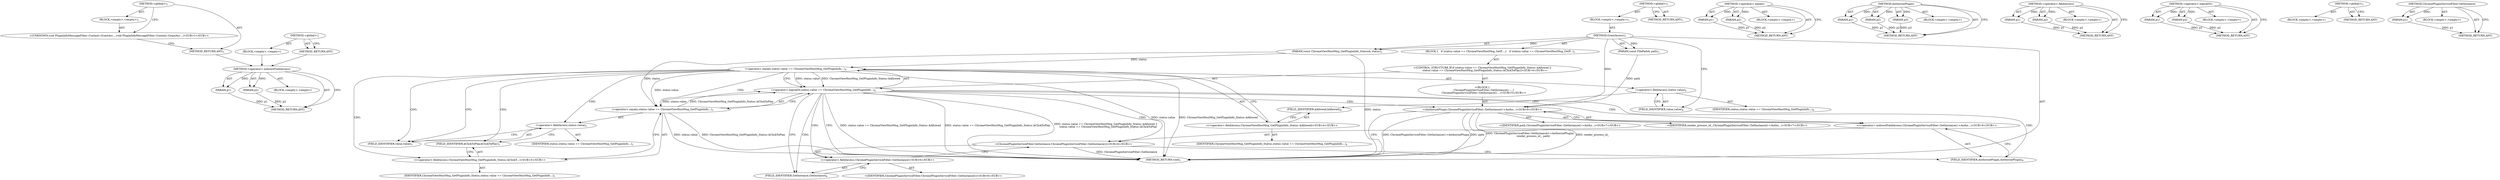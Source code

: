 digraph "&lt;global&gt;" {
vulnerable_78 [label=<(METHOD,&lt;operator&gt;.indirectFieldAccess)>];
vulnerable_79 [label=<(PARAM,p1)>];
vulnerable_80 [label=<(PARAM,p2)>];
vulnerable_81 [label=<(BLOCK,&lt;empty&gt;,&lt;empty&gt;)>];
vulnerable_82 [label=<(METHOD_RETURN,ANY)>];
vulnerable_6 [label=<(METHOD,&lt;global&gt;)<SUB>1</SUB>>];
vulnerable_7 [label=<(BLOCK,&lt;empty&gt;,&lt;empty&gt;)<SUB>1</SUB>>];
vulnerable_8 [label=<(METHOD,GrantAccess)<SUB>1</SUB>>];
vulnerable_9 [label=<(PARAM,const ChromeViewHostMsg_GetPluginInfo_Status&amp; status)<SUB>2</SUB>>];
vulnerable_10 [label=<(PARAM,const FilePath&amp; path)<SUB>3</SUB>>];
vulnerable_11 [label=<(BLOCK,{
   if (status.value == ChromeViewHostMsg_GetP...,{
   if (status.value == ChromeViewHostMsg_GetP...)<SUB>3</SUB>>];
vulnerable_12 [label="<(CONTROL_STRUCTURE,IF,if (status.value == ChromeViewHostMsg_GetPluginInfo_Status::kAllowed ||
      status.value == ChromeViewHostMsg_GetPluginInfo_Status::kClickToPlay))<SUB>4</SUB>>"];
vulnerable_13 [label=<(&lt;operator&gt;.logicalOr,status.value == ChromeViewHostMsg_GetPluginInfo...)<SUB>4</SUB>>];
vulnerable_14 [label=<(&lt;operator&gt;.equals,status.value == ChromeViewHostMsg_GetPluginInfo...)<SUB>4</SUB>>];
vulnerable_15 [label=<(&lt;operator&gt;.fieldAccess,status.value)<SUB>4</SUB>>];
vulnerable_16 [label=<(IDENTIFIER,status,status.value == ChromeViewHostMsg_GetPluginInfo...)<SUB>4</SUB>>];
vulnerable_17 [label=<(FIELD_IDENTIFIER,value,value)<SUB>4</SUB>>];
vulnerable_18 [label="<(&lt;operator&gt;.fieldAccess,ChromeViewHostMsg_GetPluginInfo_Status::kAllowed)<SUB>4</SUB>>"];
vulnerable_19 [label=<(IDENTIFIER,ChromeViewHostMsg_GetPluginInfo_Status,status.value == ChromeViewHostMsg_GetPluginInfo...)<SUB>4</SUB>>];
vulnerable_20 [label=<(FIELD_IDENTIFIER,kAllowed,kAllowed)<SUB>4</SUB>>];
vulnerable_21 [label=<(&lt;operator&gt;.equals,status.value == ChromeViewHostMsg_GetPluginInfo...)<SUB>5</SUB>>];
vulnerable_22 [label=<(&lt;operator&gt;.fieldAccess,status.value)<SUB>5</SUB>>];
vulnerable_23 [label=<(IDENTIFIER,status,status.value == ChromeViewHostMsg_GetPluginInfo...)<SUB>5</SUB>>];
vulnerable_24 [label=<(FIELD_IDENTIFIER,value,value)<SUB>5</SUB>>];
vulnerable_25 [label="<(&lt;operator&gt;.fieldAccess,ChromeViewHostMsg_GetPluginInfo_Status::kClickT...)<SUB>5</SUB>>"];
vulnerable_26 [label=<(IDENTIFIER,ChromeViewHostMsg_GetPluginInfo_Status,status.value == ChromeViewHostMsg_GetPluginInfo...)<SUB>5</SUB>>];
vulnerable_27 [label=<(FIELD_IDENTIFIER,kClickToPlay,kClickToPlay)<SUB>5</SUB>>];
vulnerable_28 [label="<(BLOCK,{
    ChromePluginServiceFilter::GetInstance()-...,{
    ChromePluginServiceFilter::GetInstance()-...)<SUB>5</SUB>>"];
vulnerable_29 [label="<(AuthorizePlugin,ChromePluginServiceFilter::GetInstance()-&gt;Autho...)<SUB>6</SUB>>"];
vulnerable_30 [label="<(&lt;operator&gt;.indirectFieldAccess,ChromePluginServiceFilter::GetInstance()-&gt;Autho...)<SUB>6</SUB>>"];
vulnerable_31 [label="<(ChromePluginServiceFilter.GetInstance,ChromePluginServiceFilter::GetInstance())<SUB>6</SUB>>"];
vulnerable_32 [label="<(&lt;operator&gt;.fieldAccess,ChromePluginServiceFilter::GetInstance)<SUB>6</SUB>>"];
vulnerable_33 [label="<(IDENTIFIER,ChromePluginServiceFilter,ChromePluginServiceFilter::GetInstance())<SUB>6</SUB>>"];
vulnerable_34 [label=<(FIELD_IDENTIFIER,GetInstance,GetInstance)<SUB>6</SUB>>];
vulnerable_35 [label=<(FIELD_IDENTIFIER,AuthorizePlugin,AuthorizePlugin)<SUB>6</SUB>>];
vulnerable_36 [label="<(IDENTIFIER,render_process_id_,ChromePluginServiceFilter::GetInstance()-&gt;Autho...)<SUB>7</SUB>>"];
vulnerable_37 [label="<(IDENTIFIER,path,ChromePluginServiceFilter::GetInstance()-&gt;Autho...)<SUB>7</SUB>>"];
vulnerable_38 [label=<(METHOD_RETURN,void)<SUB>1</SUB>>];
vulnerable_40 [label=<(METHOD_RETURN,ANY)<SUB>1</SUB>>];
vulnerable_62 [label=<(METHOD,&lt;operator&gt;.equals)>];
vulnerable_63 [label=<(PARAM,p1)>];
vulnerable_64 [label=<(PARAM,p2)>];
vulnerable_65 [label=<(BLOCK,&lt;empty&gt;,&lt;empty&gt;)>];
vulnerable_66 [label=<(METHOD_RETURN,ANY)>];
vulnerable_72 [label=<(METHOD,AuthorizePlugin)>];
vulnerable_73 [label=<(PARAM,p1)>];
vulnerable_74 [label=<(PARAM,p2)>];
vulnerable_75 [label=<(PARAM,p3)>];
vulnerable_76 [label=<(BLOCK,&lt;empty&gt;,&lt;empty&gt;)>];
vulnerable_77 [label=<(METHOD_RETURN,ANY)>];
vulnerable_67 [label=<(METHOD,&lt;operator&gt;.fieldAccess)>];
vulnerable_68 [label=<(PARAM,p1)>];
vulnerable_69 [label=<(PARAM,p2)>];
vulnerable_70 [label=<(BLOCK,&lt;empty&gt;,&lt;empty&gt;)>];
vulnerable_71 [label=<(METHOD_RETURN,ANY)>];
vulnerable_57 [label=<(METHOD,&lt;operator&gt;.logicalOr)>];
vulnerable_58 [label=<(PARAM,p1)>];
vulnerable_59 [label=<(PARAM,p2)>];
vulnerable_60 [label=<(BLOCK,&lt;empty&gt;,&lt;empty&gt;)>];
vulnerable_61 [label=<(METHOD_RETURN,ANY)>];
vulnerable_51 [label=<(METHOD,&lt;global&gt;)<SUB>1</SUB>>];
vulnerable_52 [label=<(BLOCK,&lt;empty&gt;,&lt;empty&gt;)>];
vulnerable_53 [label=<(METHOD_RETURN,ANY)>];
vulnerable_83 [label=<(METHOD,ChromePluginServiceFilter.GetInstance)>];
vulnerable_84 [label=<(PARAM,p1)>];
vulnerable_85 [label=<(BLOCK,&lt;empty&gt;,&lt;empty&gt;)>];
vulnerable_86 [label=<(METHOD_RETURN,ANY)>];
fixed_6 [label=<(METHOD,&lt;global&gt;)<SUB>1</SUB>>];
fixed_7 [label=<(BLOCK,&lt;empty&gt;,&lt;empty&gt;)<SUB>1</SUB>>];
fixed_8 [label="<(UNKNOWN,void PluginInfoMessageFilter::Context::GrantAcc...,void PluginInfoMessageFilter::Context::GrantAcc...)<SUB>1</SUB>>"];
fixed_9 [label=<(METHOD_RETURN,ANY)<SUB>1</SUB>>];
fixed_14 [label=<(METHOD,&lt;global&gt;)<SUB>1</SUB>>];
fixed_15 [label=<(BLOCK,&lt;empty&gt;,&lt;empty&gt;)>];
fixed_16 [label=<(METHOD_RETURN,ANY)>];
vulnerable_78 -> vulnerable_79  [key=0, label="AST: "];
vulnerable_78 -> vulnerable_79  [key=1, label="DDG: "];
vulnerable_78 -> vulnerable_81  [key=0, label="AST: "];
vulnerable_78 -> vulnerable_80  [key=0, label="AST: "];
vulnerable_78 -> vulnerable_80  [key=1, label="DDG: "];
vulnerable_78 -> vulnerable_82  [key=0, label="AST: "];
vulnerable_78 -> vulnerable_82  [key=1, label="CFG: "];
vulnerable_79 -> vulnerable_82  [key=0, label="DDG: p1"];
vulnerable_80 -> vulnerable_82  [key=0, label="DDG: p2"];
vulnerable_6 -> vulnerable_7  [key=0, label="AST: "];
vulnerable_6 -> vulnerable_40  [key=0, label="AST: "];
vulnerable_6 -> vulnerable_40  [key=1, label="CFG: "];
vulnerable_7 -> vulnerable_8  [key=0, label="AST: "];
vulnerable_8 -> vulnerable_9  [key=0, label="AST: "];
vulnerable_8 -> vulnerable_9  [key=1, label="DDG: "];
vulnerable_8 -> vulnerable_10  [key=0, label="AST: "];
vulnerable_8 -> vulnerable_10  [key=1, label="DDG: "];
vulnerable_8 -> vulnerable_11  [key=0, label="AST: "];
vulnerable_8 -> vulnerable_38  [key=0, label="AST: "];
vulnerable_8 -> vulnerable_17  [key=0, label="CFG: "];
vulnerable_8 -> vulnerable_29  [key=0, label="DDG: "];
vulnerable_9 -> vulnerable_38  [key=0, label="DDG: status"];
vulnerable_9 -> vulnerable_14  [key=0, label="DDG: status"];
vulnerable_9 -> vulnerable_21  [key=0, label="DDG: status"];
vulnerable_10 -> vulnerable_29  [key=0, label="DDG: path"];
vulnerable_11 -> vulnerable_12  [key=0, label="AST: "];
vulnerable_12 -> vulnerable_13  [key=0, label="AST: "];
vulnerable_12 -> vulnerable_28  [key=0, label="AST: "];
vulnerable_13 -> vulnerable_14  [key=0, label="AST: "];
vulnerable_13 -> vulnerable_21  [key=0, label="AST: "];
vulnerable_13 -> vulnerable_38  [key=0, label="CFG: "];
vulnerable_13 -> vulnerable_38  [key=1, label="DDG: status.value == ChromeViewHostMsg_GetPluginInfo_Status::kAllowed"];
vulnerable_13 -> vulnerable_38  [key=2, label="DDG: status.value == ChromeViewHostMsg_GetPluginInfo_Status::kClickToPlay"];
vulnerable_13 -> vulnerable_38  [key=3, label="DDG: status.value == ChromeViewHostMsg_GetPluginInfo_Status::kAllowed ||
      status.value == ChromeViewHostMsg_GetPluginInfo_Status::kClickToPlay"];
vulnerable_13 -> vulnerable_34  [key=0, label="CFG: "];
vulnerable_13 -> vulnerable_34  [key=1, label="CDG: "];
vulnerable_13 -> vulnerable_30  [key=0, label="CDG: "];
vulnerable_13 -> vulnerable_29  [key=0, label="CDG: "];
vulnerable_13 -> vulnerable_32  [key=0, label="CDG: "];
vulnerable_13 -> vulnerable_35  [key=0, label="CDG: "];
vulnerable_13 -> vulnerable_31  [key=0, label="CDG: "];
vulnerable_14 -> vulnerable_15  [key=0, label="AST: "];
vulnerable_14 -> vulnerable_18  [key=0, label="AST: "];
vulnerable_14 -> vulnerable_13  [key=0, label="CFG: "];
vulnerable_14 -> vulnerable_13  [key=1, label="DDG: status.value"];
vulnerable_14 -> vulnerable_13  [key=2, label="DDG: ChromeViewHostMsg_GetPluginInfo_Status::kAllowed"];
vulnerable_14 -> vulnerable_24  [key=0, label="CFG: "];
vulnerable_14 -> vulnerable_24  [key=1, label="CDG: "];
vulnerable_14 -> vulnerable_38  [key=0, label="DDG: status.value"];
vulnerable_14 -> vulnerable_38  [key=1, label="DDG: ChromeViewHostMsg_GetPluginInfo_Status::kAllowed"];
vulnerable_14 -> vulnerable_21  [key=0, label="DDG: status.value"];
vulnerable_14 -> vulnerable_21  [key=1, label="CDG: "];
vulnerable_14 -> vulnerable_25  [key=0, label="CDG: "];
vulnerable_14 -> vulnerable_22  [key=0, label="CDG: "];
vulnerable_14 -> vulnerable_27  [key=0, label="CDG: "];
vulnerable_15 -> vulnerable_16  [key=0, label="AST: "];
vulnerable_15 -> vulnerable_17  [key=0, label="AST: "];
vulnerable_15 -> vulnerable_20  [key=0, label="CFG: "];
vulnerable_17 -> vulnerable_15  [key=0, label="CFG: "];
vulnerable_18 -> vulnerable_19  [key=0, label="AST: "];
vulnerable_18 -> vulnerable_20  [key=0, label="AST: "];
vulnerable_18 -> vulnerable_14  [key=0, label="CFG: "];
vulnerable_20 -> vulnerable_18  [key=0, label="CFG: "];
vulnerable_21 -> vulnerable_22  [key=0, label="AST: "];
vulnerable_21 -> vulnerable_25  [key=0, label="AST: "];
vulnerable_21 -> vulnerable_13  [key=0, label="CFG: "];
vulnerable_21 -> vulnerable_13  [key=1, label="DDG: status.value"];
vulnerable_21 -> vulnerable_13  [key=2, label="DDG: ChromeViewHostMsg_GetPluginInfo_Status::kClickToPlay"];
vulnerable_21 -> vulnerable_38  [key=0, label="DDG: status.value"];
vulnerable_21 -> vulnerable_38  [key=1, label="DDG: ChromeViewHostMsg_GetPluginInfo_Status::kClickToPlay"];
vulnerable_22 -> vulnerable_23  [key=0, label="AST: "];
vulnerable_22 -> vulnerable_24  [key=0, label="AST: "];
vulnerable_22 -> vulnerable_27  [key=0, label="CFG: "];
vulnerable_24 -> vulnerable_22  [key=0, label="CFG: "];
vulnerable_25 -> vulnerable_26  [key=0, label="AST: "];
vulnerable_25 -> vulnerable_27  [key=0, label="AST: "];
vulnerable_25 -> vulnerable_21  [key=0, label="CFG: "];
vulnerable_27 -> vulnerable_25  [key=0, label="CFG: "];
vulnerable_28 -> vulnerable_29  [key=0, label="AST: "];
vulnerable_29 -> vulnerable_30  [key=0, label="AST: "];
vulnerable_29 -> vulnerable_36  [key=0, label="AST: "];
vulnerable_29 -> vulnerable_37  [key=0, label="AST: "];
vulnerable_29 -> vulnerable_38  [key=0, label="CFG: "];
vulnerable_29 -> vulnerable_38  [key=1, label="DDG: ChromePluginServiceFilter::GetInstance()-&gt;AuthorizePlugin"];
vulnerable_29 -> vulnerable_38  [key=2, label="DDG: path"];
vulnerable_29 -> vulnerable_38  [key=3, label="DDG: ChromePluginServiceFilter::GetInstance()-&gt;AuthorizePlugin(
        render_process_id_, path)"];
vulnerable_29 -> vulnerable_38  [key=4, label="DDG: render_process_id_"];
vulnerable_30 -> vulnerable_31  [key=0, label="AST: "];
vulnerable_30 -> vulnerable_35  [key=0, label="AST: "];
vulnerable_30 -> vulnerable_29  [key=0, label="CFG: "];
vulnerable_31 -> vulnerable_32  [key=0, label="AST: "];
vulnerable_31 -> vulnerable_35  [key=0, label="CFG: "];
vulnerable_31 -> vulnerable_38  [key=0, label="DDG: ChromePluginServiceFilter::GetInstance"];
vulnerable_32 -> vulnerable_33  [key=0, label="AST: "];
vulnerable_32 -> vulnerable_34  [key=0, label="AST: "];
vulnerable_32 -> vulnerable_31  [key=0, label="CFG: "];
vulnerable_34 -> vulnerable_32  [key=0, label="CFG: "];
vulnerable_35 -> vulnerable_30  [key=0, label="CFG: "];
vulnerable_62 -> vulnerable_63  [key=0, label="AST: "];
vulnerable_62 -> vulnerable_63  [key=1, label="DDG: "];
vulnerable_62 -> vulnerable_65  [key=0, label="AST: "];
vulnerable_62 -> vulnerable_64  [key=0, label="AST: "];
vulnerable_62 -> vulnerable_64  [key=1, label="DDG: "];
vulnerable_62 -> vulnerable_66  [key=0, label="AST: "];
vulnerable_62 -> vulnerable_66  [key=1, label="CFG: "];
vulnerable_63 -> vulnerable_66  [key=0, label="DDG: p1"];
vulnerable_64 -> vulnerable_66  [key=0, label="DDG: p2"];
vulnerable_72 -> vulnerable_73  [key=0, label="AST: "];
vulnerable_72 -> vulnerable_73  [key=1, label="DDG: "];
vulnerable_72 -> vulnerable_76  [key=0, label="AST: "];
vulnerable_72 -> vulnerable_74  [key=0, label="AST: "];
vulnerable_72 -> vulnerable_74  [key=1, label="DDG: "];
vulnerable_72 -> vulnerable_77  [key=0, label="AST: "];
vulnerable_72 -> vulnerable_77  [key=1, label="CFG: "];
vulnerable_72 -> vulnerable_75  [key=0, label="AST: "];
vulnerable_72 -> vulnerable_75  [key=1, label="DDG: "];
vulnerable_73 -> vulnerable_77  [key=0, label="DDG: p1"];
vulnerable_74 -> vulnerable_77  [key=0, label="DDG: p2"];
vulnerable_75 -> vulnerable_77  [key=0, label="DDG: p3"];
vulnerable_67 -> vulnerable_68  [key=0, label="AST: "];
vulnerable_67 -> vulnerable_68  [key=1, label="DDG: "];
vulnerable_67 -> vulnerable_70  [key=0, label="AST: "];
vulnerable_67 -> vulnerable_69  [key=0, label="AST: "];
vulnerable_67 -> vulnerable_69  [key=1, label="DDG: "];
vulnerable_67 -> vulnerable_71  [key=0, label="AST: "];
vulnerable_67 -> vulnerable_71  [key=1, label="CFG: "];
vulnerable_68 -> vulnerable_71  [key=0, label="DDG: p1"];
vulnerable_69 -> vulnerable_71  [key=0, label="DDG: p2"];
vulnerable_57 -> vulnerable_58  [key=0, label="AST: "];
vulnerable_57 -> vulnerable_58  [key=1, label="DDG: "];
vulnerable_57 -> vulnerable_60  [key=0, label="AST: "];
vulnerable_57 -> vulnerable_59  [key=0, label="AST: "];
vulnerable_57 -> vulnerable_59  [key=1, label="DDG: "];
vulnerable_57 -> vulnerable_61  [key=0, label="AST: "];
vulnerable_57 -> vulnerable_61  [key=1, label="CFG: "];
vulnerable_58 -> vulnerable_61  [key=0, label="DDG: p1"];
vulnerable_59 -> vulnerable_61  [key=0, label="DDG: p2"];
vulnerable_51 -> vulnerable_52  [key=0, label="AST: "];
vulnerable_51 -> vulnerable_53  [key=0, label="AST: "];
vulnerable_51 -> vulnerable_53  [key=1, label="CFG: "];
vulnerable_83 -> vulnerable_84  [key=0, label="AST: "];
vulnerable_83 -> vulnerable_84  [key=1, label="DDG: "];
vulnerable_83 -> vulnerable_85  [key=0, label="AST: "];
vulnerable_83 -> vulnerable_86  [key=0, label="AST: "];
vulnerable_83 -> vulnerable_86  [key=1, label="CFG: "];
vulnerable_84 -> vulnerable_86  [key=0, label="DDG: p1"];
fixed_6 -> fixed_7  [key=0, label="AST: "];
fixed_6 -> fixed_9  [key=0, label="AST: "];
fixed_6 -> fixed_8  [key=0, label="CFG: "];
fixed_7 -> fixed_8  [key=0, label="AST: "];
fixed_8 -> fixed_9  [key=0, label="CFG: "];
fixed_9 -> vulnerable_78  [key=0];
fixed_14 -> fixed_15  [key=0, label="AST: "];
fixed_14 -> fixed_16  [key=0, label="AST: "];
fixed_14 -> fixed_16  [key=1, label="CFG: "];
fixed_15 -> vulnerable_78  [key=0];
fixed_16 -> vulnerable_78  [key=0];
}
